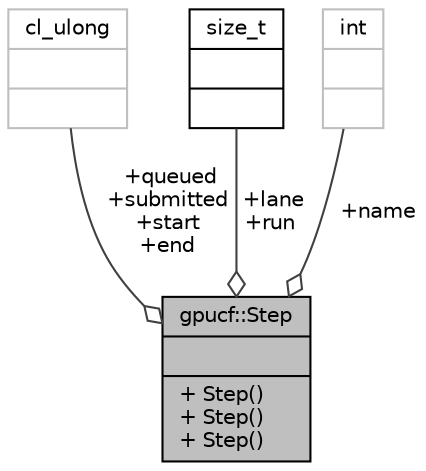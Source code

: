 digraph "gpucf::Step"
{
 // INTERACTIVE_SVG=YES
  bgcolor="transparent";
  edge [fontname="Helvetica",fontsize="10",labelfontname="Helvetica",labelfontsize="10"];
  node [fontname="Helvetica",fontsize="10",shape=record];
  Node1 [label="{gpucf::Step\n||+ Step()\l+ Step()\l+ Step()\l}",height=0.2,width=0.4,color="black", fillcolor="grey75", style="filled", fontcolor="black"];
  Node2 -> Node1 [color="grey25",fontsize="10",style="solid",label=" +queued\n+submitted\n+start\n+end" ,arrowhead="odiamond",fontname="Helvetica"];
  Node2 [label="{cl_ulong\n||}",height=0.2,width=0.4,color="grey75"];
  Node3 -> Node1 [color="grey25",fontsize="10",style="solid",label=" +lane\n+run" ,arrowhead="odiamond",fontname="Helvetica"];
  Node3 [label="{size_t\n||}",height=0.2,width=0.4,color="black",URL="$dd/de2/classsize__t.html"];
  Node4 -> Node1 [color="grey25",fontsize="10",style="solid",label=" +name" ,arrowhead="odiamond",fontname="Helvetica"];
  Node4 [label="{int\n||}",height=0.2,width=0.4,color="grey75"];
}
